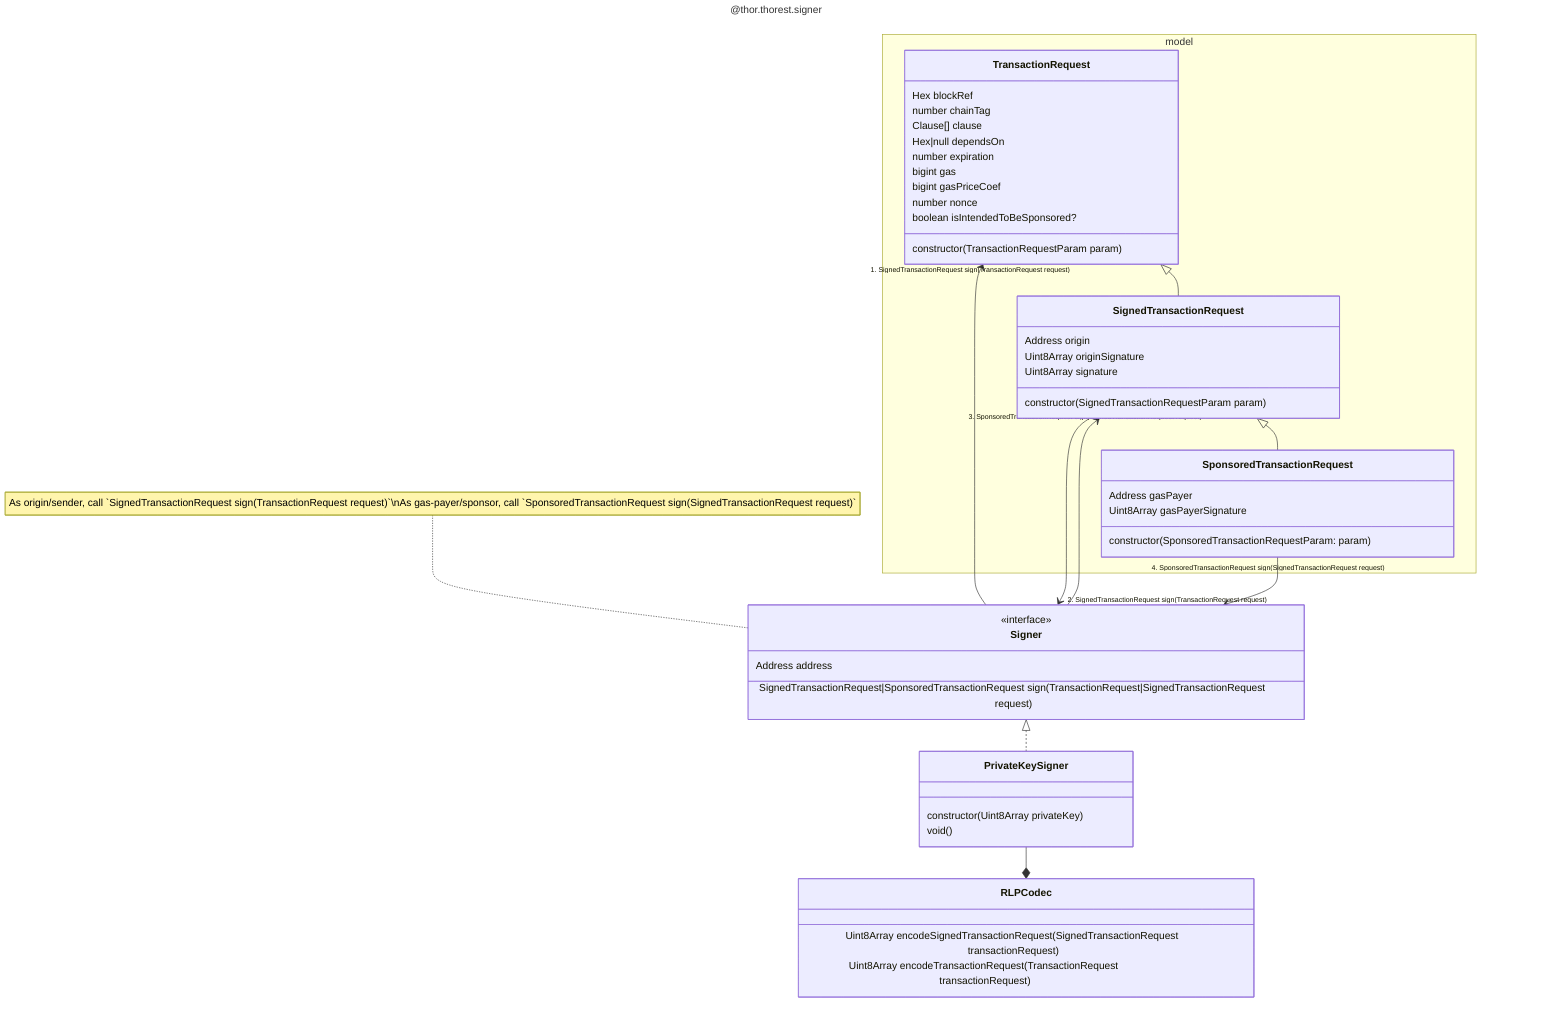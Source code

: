 ---
title: "@thor.thorest.signer"
---
classDiagram
    namespace model {
        class SponsoredTransactionRequest {
            Address gasPayer
            Uint8Array gasPayerSignature
            constructor(SponsoredTransactionRequestParam: param)
        }
        class SignedTransactionRequest {
            Address origin
            Uint8Array originSignature
            Uint8Array signature
            constructor(SignedTransactionRequestParam param)
        }
        class TransactionRequest {
            Hex blockRef
            number chainTag
            Clause[] clause
            Hex|null dependsOn
            number expiration
            bigint gas
            bigint gasPriceCoef
            number nonce
            boolean isIntendedToBeSponsored?
            constructor(TransactionRequestParam param)
        }
    }
    class RLPCodec {
        Uint8Array encodeSignedTransactionRequest(SignedTransactionRequest transactionRequest)
        Uint8Array encodeTransactionRequest(TransactionRequest transactionRequest)
    }
    class PrivateKeySigner {
        constructor(Uint8Array privateKey)
        void()
    }
    class Signer {
        <<interface>>
        Address address
        SignedTransactionRequest|SponsoredTransactionRequest sign(TransactionRequest|SignedTransactionRequest request)
    }
    note for Signer "As origin/sender, call `SignedTransactionRequest sign(TransactionRequest request)`\nAs gas-payer/sponsor, call `SponsoredTransactionRequest sign(SignedTransactionRequest request)`"
    TransactionRequest <|-- SignedTransactionRequest
    SignedTransactionRequest <|-- SponsoredTransactionRequest
    Signer <|.. PrivateKeySigner
    PrivateKeySigner --* RLPCodec
    TransactionRequest "1. SignedTransactionRequest sign(TransactionRequest request)" <-- Signer
    SignedTransactionRequest --> "2. SignedTransactionRequest sign(TransactionRequest request)" Signer
    SignedTransactionRequest "3. SponsoredTransactionRequest sign(SignedTransactionRequest request)" <-- Signer
    SponsoredTransactionRequest "4. SponsoredTransactionRequest sign(SignedTransactionRequest request)" --> Signer